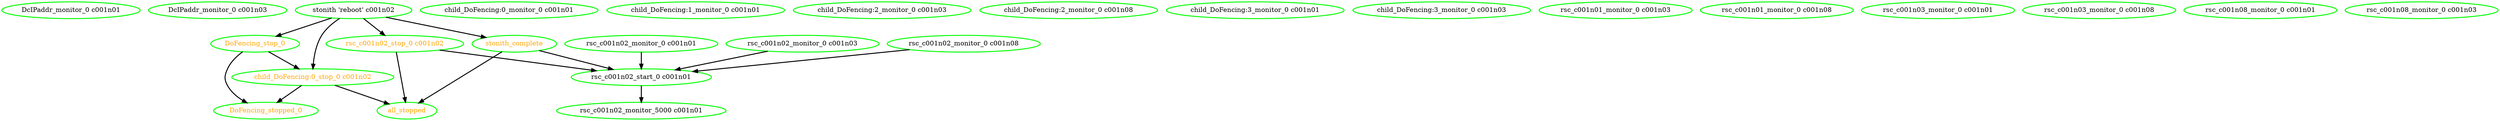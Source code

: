 digraph "g" {
"DcIPaddr_monitor_0 c001n01" [ style=bold color="green" fontcolor="black" ]
"DcIPaddr_monitor_0 c001n03" [ style=bold color="green" fontcolor="black" ]
"DoFencing_stop_0" -> "DoFencing_stopped_0" [ style = bold]
"DoFencing_stop_0" -> "child_DoFencing:0_stop_0 c001n02" [ style = bold]
"DoFencing_stop_0" [ style=bold color="green" fontcolor="orange" ]
"DoFencing_stopped_0" [ style=bold color="green" fontcolor="orange" ]
"all_stopped" [ style=bold color="green" fontcolor="orange" ]
"child_DoFencing:0_monitor_0 c001n01" [ style=bold color="green" fontcolor="black" ]
"child_DoFencing:0_stop_0 c001n02" -> "DoFencing_stopped_0" [ style = bold]
"child_DoFencing:0_stop_0 c001n02" -> "all_stopped" [ style = bold]
"child_DoFencing:0_stop_0 c001n02" [ style=bold color="green" fontcolor="orange" ]
"child_DoFencing:1_monitor_0 c001n01" [ style=bold color="green" fontcolor="black" ]
"child_DoFencing:2_monitor_0 c001n03" [ style=bold color="green" fontcolor="black" ]
"child_DoFencing:2_monitor_0 c001n08" [ style=bold color="green" fontcolor="black" ]
"child_DoFencing:3_monitor_0 c001n01" [ style=bold color="green" fontcolor="black" ]
"child_DoFencing:3_monitor_0 c001n03" [ style=bold color="green" fontcolor="black" ]
"rsc_c001n01_monitor_0 c001n03" [ style=bold color="green" fontcolor="black" ]
"rsc_c001n01_monitor_0 c001n08" [ style=bold color="green" fontcolor="black" ]
"rsc_c001n02_monitor_0 c001n01" -> "rsc_c001n02_start_0 c001n01" [ style = bold]
"rsc_c001n02_monitor_0 c001n01" [ style=bold color="green" fontcolor="black" ]
"rsc_c001n02_monitor_0 c001n03" -> "rsc_c001n02_start_0 c001n01" [ style = bold]
"rsc_c001n02_monitor_0 c001n03" [ style=bold color="green" fontcolor="black" ]
"rsc_c001n02_monitor_0 c001n08" -> "rsc_c001n02_start_0 c001n01" [ style = bold]
"rsc_c001n02_monitor_0 c001n08" [ style=bold color="green" fontcolor="black" ]
"rsc_c001n02_monitor_5000 c001n01" [ style=bold color="green" fontcolor="black" ]
"rsc_c001n02_start_0 c001n01" -> "rsc_c001n02_monitor_5000 c001n01" [ style = bold]
"rsc_c001n02_start_0 c001n01" [ style=bold color="green" fontcolor="black" ]
"rsc_c001n02_stop_0 c001n02" -> "all_stopped" [ style = bold]
"rsc_c001n02_stop_0 c001n02" -> "rsc_c001n02_start_0 c001n01" [ style = bold]
"rsc_c001n02_stop_0 c001n02" [ style=bold color="green" fontcolor="orange" ]
"rsc_c001n03_monitor_0 c001n01" [ style=bold color="green" fontcolor="black" ]
"rsc_c001n03_monitor_0 c001n08" [ style=bold color="green" fontcolor="black" ]
"rsc_c001n08_monitor_0 c001n01" [ style=bold color="green" fontcolor="black" ]
"rsc_c001n08_monitor_0 c001n03" [ style=bold color="green" fontcolor="black" ]
"stonith 'reboot' c001n02" -> "DoFencing_stop_0" [ style = bold]
"stonith 'reboot' c001n02" -> "child_DoFencing:0_stop_0 c001n02" [ style = bold]
"stonith 'reboot' c001n02" -> "rsc_c001n02_stop_0 c001n02" [ style = bold]
"stonith 'reboot' c001n02" -> "stonith_complete" [ style = bold]
"stonith 'reboot' c001n02" [ style=bold color="green" fontcolor="black"]
"stonith_complete" -> "all_stopped" [ style = bold]
"stonith_complete" -> "rsc_c001n02_start_0 c001n01" [ style = bold]
"stonith_complete" [ style=bold color="green" fontcolor="orange" ]
}
